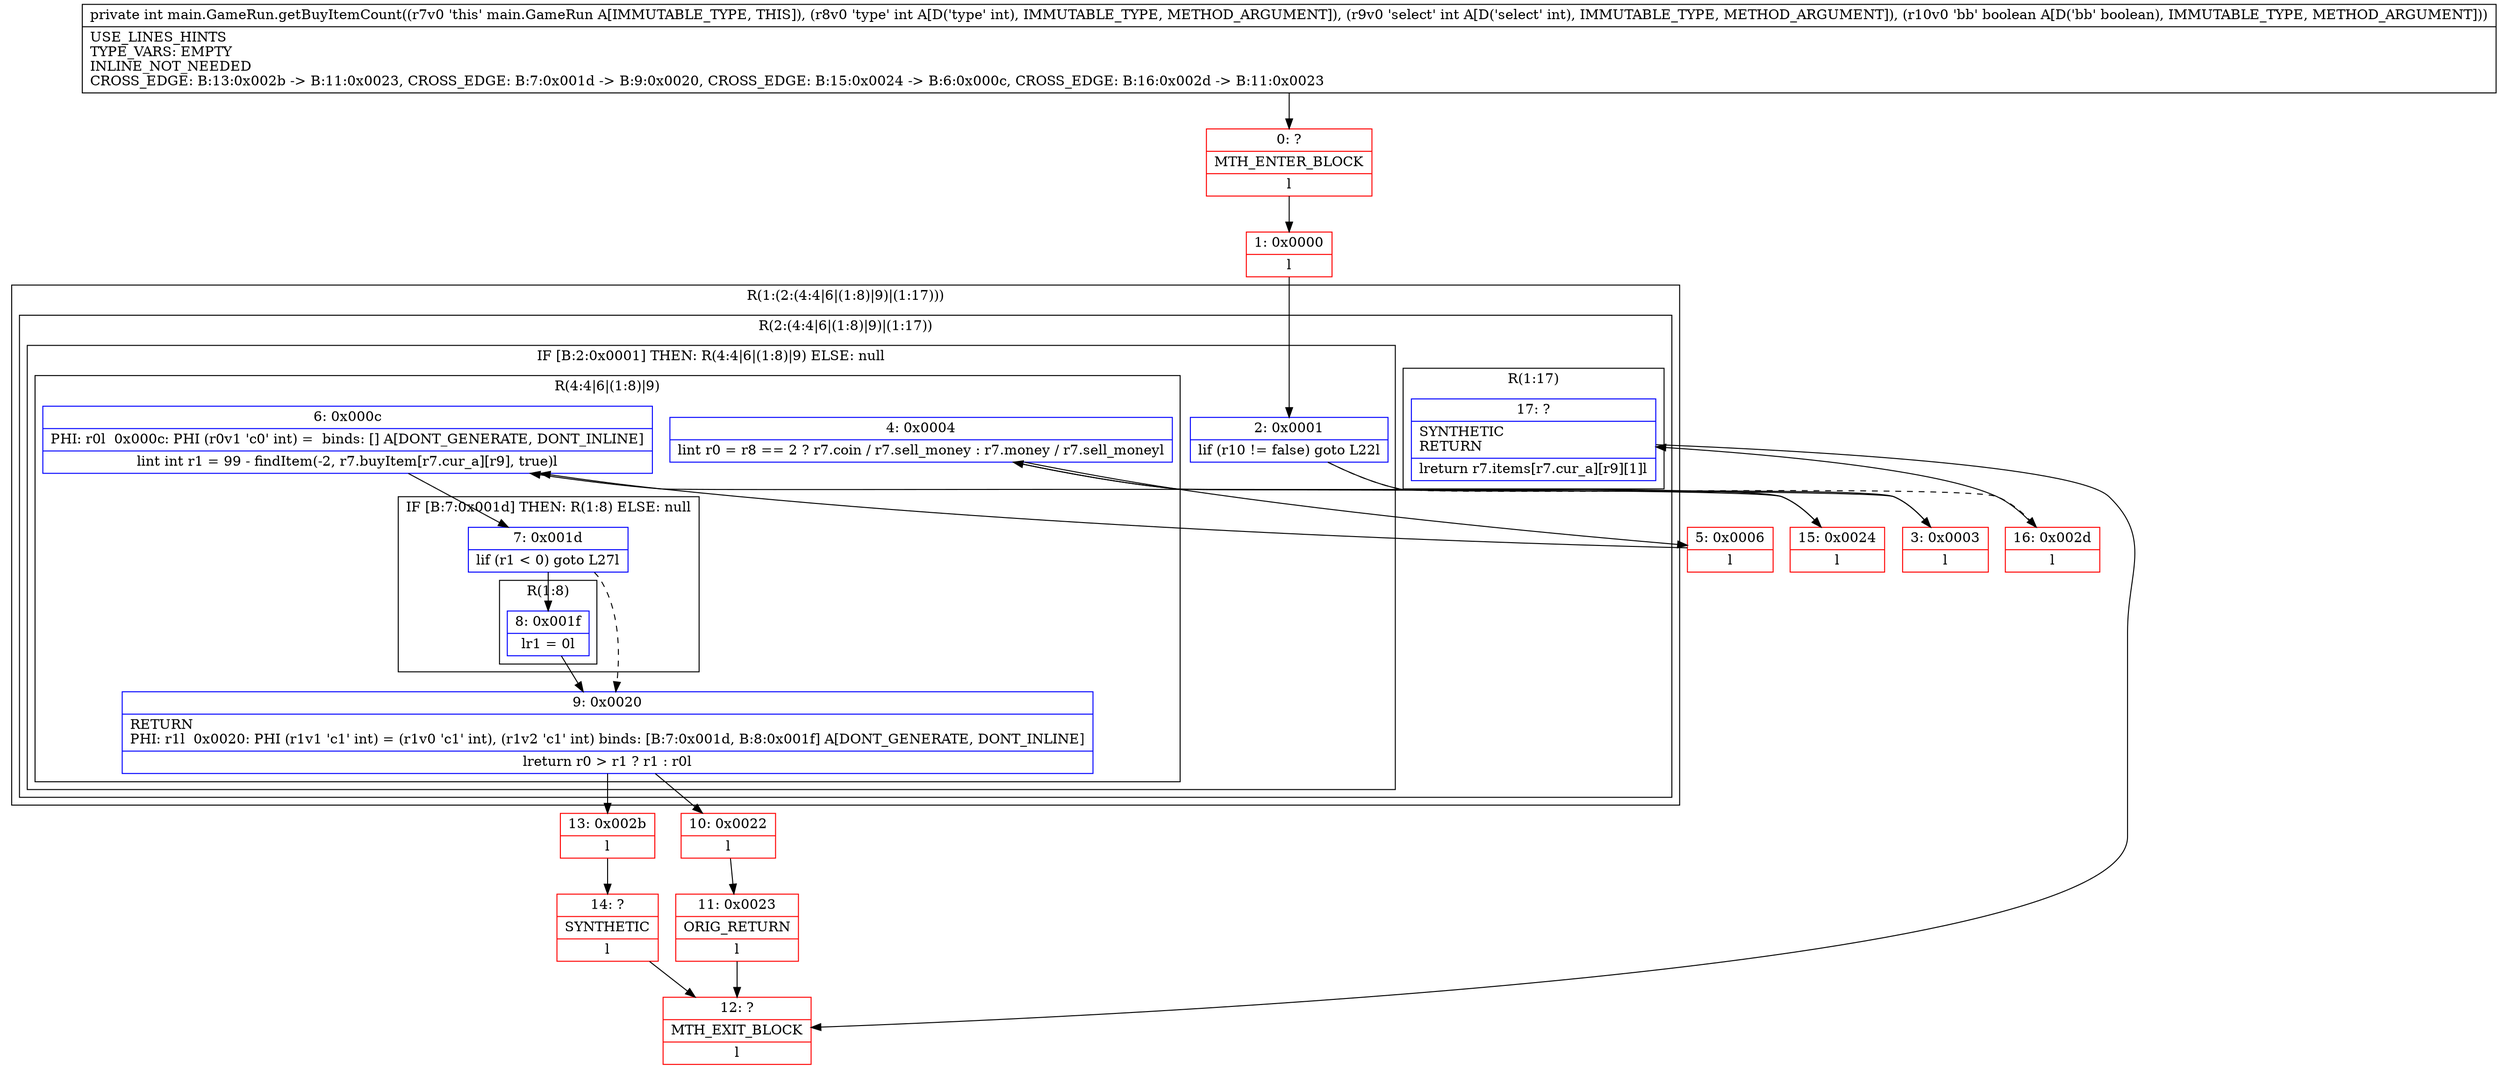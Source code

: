digraph "CFG formain.GameRun.getBuyItemCount(IIZ)I" {
subgraph cluster_Region_1585302411 {
label = "R(1:(2:(4:4|6|(1:8)|9)|(1:17)))";
node [shape=record,color=blue];
subgraph cluster_Region_827254021 {
label = "R(2:(4:4|6|(1:8)|9)|(1:17))";
node [shape=record,color=blue];
subgraph cluster_IfRegion_1515315316 {
label = "IF [B:2:0x0001] THEN: R(4:4|6|(1:8)|9) ELSE: null";
node [shape=record,color=blue];
Node_2 [shape=record,label="{2\:\ 0x0001|lif (r10 != false) goto L22l}"];
subgraph cluster_Region_817183594 {
label = "R(4:4|6|(1:8)|9)";
node [shape=record,color=blue];
Node_4 [shape=record,label="{4\:\ 0x0004|lint r0 = r8 == 2 ? r7.coin \/ r7.sell_money : r7.money \/ r7.sell_moneyl}"];
Node_6 [shape=record,label="{6\:\ 0x000c|PHI: r0l  0x000c: PHI (r0v1 'c0' int) =  binds: [] A[DONT_GENERATE, DONT_INLINE]\l|lint int r1 = 99 \- findItem(\-2, r7.buyItem[r7.cur_a][r9], true)l}"];
subgraph cluster_IfRegion_53346412 {
label = "IF [B:7:0x001d] THEN: R(1:8) ELSE: null";
node [shape=record,color=blue];
Node_7 [shape=record,label="{7\:\ 0x001d|lif (r1 \< 0) goto L27l}"];
subgraph cluster_Region_1119784065 {
label = "R(1:8)";
node [shape=record,color=blue];
Node_8 [shape=record,label="{8\:\ 0x001f|lr1 = 0l}"];
}
}
Node_9 [shape=record,label="{9\:\ 0x0020|RETURN\lPHI: r1l  0x0020: PHI (r1v1 'c1' int) = (r1v0 'c1' int), (r1v2 'c1' int) binds: [B:7:0x001d, B:8:0x001f] A[DONT_GENERATE, DONT_INLINE]\l|lreturn r0 \> r1 ? r1 : r0l}"];
}
}
subgraph cluster_Region_1987502265 {
label = "R(1:17)";
node [shape=record,color=blue];
Node_17 [shape=record,label="{17\:\ ?|SYNTHETIC\lRETURN\l|lreturn r7.items[r7.cur_a][r9][1]l}"];
}
}
}
Node_0 [shape=record,color=red,label="{0\:\ ?|MTH_ENTER_BLOCK\l|l}"];
Node_1 [shape=record,color=red,label="{1\:\ 0x0000|l}"];
Node_3 [shape=record,color=red,label="{3\:\ 0x0003|l}"];
Node_5 [shape=record,color=red,label="{5\:\ 0x0006|l}"];
Node_10 [shape=record,color=red,label="{10\:\ 0x0022|l}"];
Node_11 [shape=record,color=red,label="{11\:\ 0x0023|ORIG_RETURN\l|l}"];
Node_12 [shape=record,color=red,label="{12\:\ ?|MTH_EXIT_BLOCK\l|l}"];
Node_13 [shape=record,color=red,label="{13\:\ 0x002b|l}"];
Node_14 [shape=record,color=red,label="{14\:\ ?|SYNTHETIC\l|l}"];
Node_15 [shape=record,color=red,label="{15\:\ 0x0024|l}"];
Node_16 [shape=record,color=red,label="{16\:\ 0x002d|l}"];
MethodNode[shape=record,label="{private int main.GameRun.getBuyItemCount((r7v0 'this' main.GameRun A[IMMUTABLE_TYPE, THIS]), (r8v0 'type' int A[D('type' int), IMMUTABLE_TYPE, METHOD_ARGUMENT]), (r9v0 'select' int A[D('select' int), IMMUTABLE_TYPE, METHOD_ARGUMENT]), (r10v0 'bb' boolean A[D('bb' boolean), IMMUTABLE_TYPE, METHOD_ARGUMENT]))  | USE_LINES_HINTS\lTYPE_VARS: EMPTY\lINLINE_NOT_NEEDED\lCROSS_EDGE: B:13:0x002b \-\> B:11:0x0023, CROSS_EDGE: B:7:0x001d \-\> B:9:0x0020, CROSS_EDGE: B:15:0x0024 \-\> B:6:0x000c, CROSS_EDGE: B:16:0x002d \-\> B:11:0x0023\l}"];
MethodNode -> Node_0;
Node_2 -> Node_3;
Node_2 -> Node_16[style=dashed];
Node_4 -> Node_5;
Node_4 -> Node_15;
Node_6 -> Node_7;
Node_7 -> Node_8;
Node_7 -> Node_9[style=dashed];
Node_8 -> Node_9;
Node_9 -> Node_10;
Node_9 -> Node_13;
Node_17 -> Node_12;
Node_0 -> Node_1;
Node_1 -> Node_2;
Node_3 -> Node_4;
Node_5 -> Node_6;
Node_10 -> Node_11;
Node_11 -> Node_12;
Node_13 -> Node_14;
Node_14 -> Node_12;
Node_15 -> Node_6;
Node_16 -> Node_17;
}

